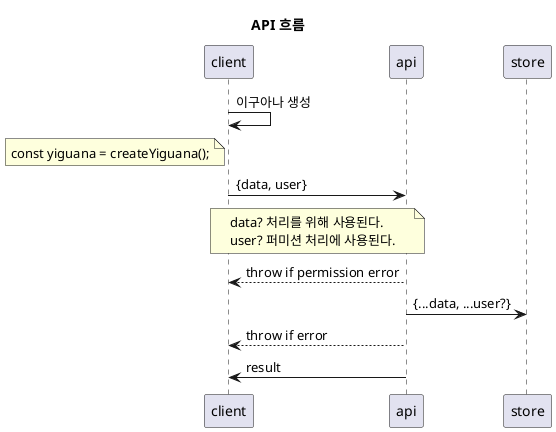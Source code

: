 @startuml
title API 흐름

client -> client: 이구아나 생성
note left client: const yiguana = createYiguana();
client -> api: {data, user}
note over client, api : data? 처리를 위해 사용된다.\nuser? 퍼미션 처리에 사용된다.
client <-- api: throw if permission error
api -> store: {...data, ...user?}
client <-- api: throw if error
client <- api: result
@enduml
